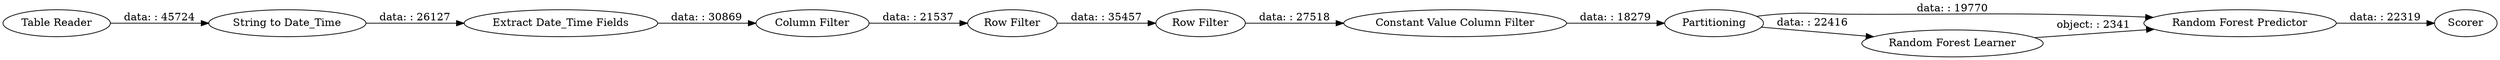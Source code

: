 digraph {
	"-2508000623689205808_5" [label="Column Filter"]
	"-2508000623689205808_14" [label="Random Forest Predictor"]
	"-2508000623689205808_6" [label="Row Filter"]
	"-2508000623689205808_13" [label="Random Forest Learner"]
	"-2508000623689205808_16" [label="Table Reader"]
	"-2508000623689205808_3" [label="String to Date_Time"]
	"-2508000623689205808_8" [label=Partitioning]
	"-2508000623689205808_10" [label=Scorer]
	"-2508000623689205808_12" [label="Constant Value Column Filter"]
	"-2508000623689205808_4" [label="Extract Date_Time Fields"]
	"-2508000623689205808_11" [label="Row Filter"]
	"-2508000623689205808_5" -> "-2508000623689205808_6" [label="data: : 21537"]
	"-2508000623689205808_8" -> "-2508000623689205808_13" [label="data: : 22416"]
	"-2508000623689205808_12" -> "-2508000623689205808_8" [label="data: : 18279"]
	"-2508000623689205808_6" -> "-2508000623689205808_11" [label="data: : 35457"]
	"-2508000623689205808_4" -> "-2508000623689205808_5" [label="data: : 30869"]
	"-2508000623689205808_16" -> "-2508000623689205808_3" [label="data: : 45724"]
	"-2508000623689205808_3" -> "-2508000623689205808_4" [label="data: : 26127"]
	"-2508000623689205808_11" -> "-2508000623689205808_12" [label="data: : 27518"]
	"-2508000623689205808_14" -> "-2508000623689205808_10" [label="data: : 22319"]
	"-2508000623689205808_8" -> "-2508000623689205808_14" [label="data: : 19770"]
	"-2508000623689205808_13" -> "-2508000623689205808_14" [label="object: : 2341"]
	rankdir=LR
}
